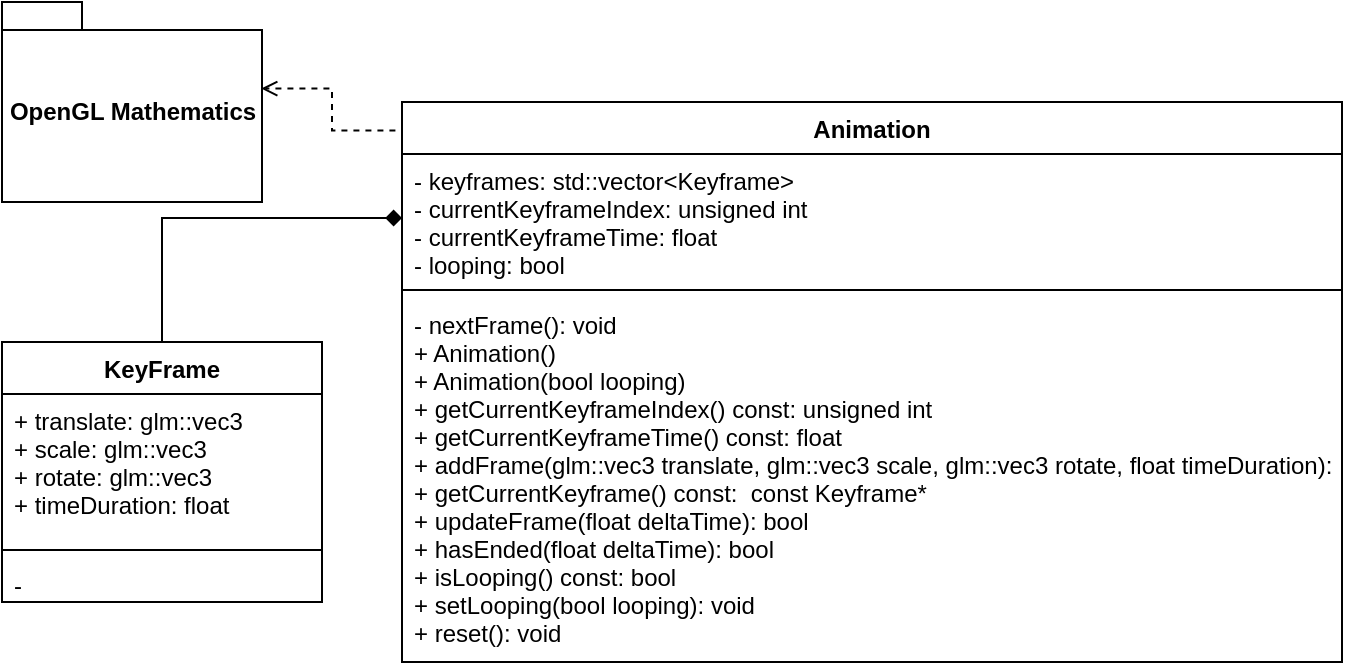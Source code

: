 <mxfile version="14.1.8" type="device"><diagram id="BYxPL7Oo-RZ5U39TqDEN" name="Page-1"><mxGraphModel dx="905" dy="672" grid="1" gridSize="10" guides="1" tooltips="1" connect="1" arrows="1" fold="1" page="1" pageScale="1" pageWidth="827" pageHeight="1169" math="0" shadow="0"><root><mxCell id="0"/><mxCell id="1" parent="0"/><mxCell id="LH4B324CIb8-hZ34jeIe-126" style="edgeStyle=orthogonalEdgeStyle;rounded=0;orthogonalLoop=1;jettySize=auto;html=1;exitX=-0.007;exitY=0.051;exitDx=0;exitDy=0;entryX=0.997;entryY=0.433;entryDx=0;entryDy=0;entryPerimeter=0;dashed=1;endArrow=open;endFill=0;exitPerimeter=0;" parent="1" source="LH4B324CIb8-hZ34jeIe-7" target="LH4B324CIb8-hZ34jeIe-125" edge="1"><mxGeometry relative="1" as="geometry"/></mxCell><mxCell id="LH4B324CIb8-hZ34jeIe-7" value="Animation" style="swimlane;fontStyle=1;align=center;verticalAlign=top;childLayout=stackLayout;horizontal=1;startSize=26;horizontalStack=0;resizeParent=1;resizeParentMax=0;resizeLast=0;collapsible=1;marginBottom=0;" parent="1" vertex="1"><mxGeometry x="274" y="50" width="470" height="280" as="geometry"/></mxCell><mxCell id="LH4B324CIb8-hZ34jeIe-8" value="- keyframes: std::vector&lt;Keyframe&gt;&#10;- currentKeyframeIndex: unsigned int &#10;- currentKeyframeTime: float &#10;- looping: bool " style="text;strokeColor=none;fillColor=none;align=left;verticalAlign=top;spacingLeft=4;spacingRight=4;overflow=hidden;rotatable=0;points=[[0,0.5],[1,0.5]];portConstraint=eastwest;" parent="LH4B324CIb8-hZ34jeIe-7" vertex="1"><mxGeometry y="26" width="470" height="64" as="geometry"/></mxCell><mxCell id="LH4B324CIb8-hZ34jeIe-9" value="" style="line;strokeWidth=1;fillColor=none;align=left;verticalAlign=middle;spacingTop=-1;spacingLeft=3;spacingRight=3;rotatable=0;labelPosition=right;points=[];portConstraint=eastwest;" parent="LH4B324CIb8-hZ34jeIe-7" vertex="1"><mxGeometry y="90" width="470" height="8" as="geometry"/></mxCell><mxCell id="LH4B324CIb8-hZ34jeIe-10" value="- nextFrame(): void &#10;+ Animation()&#10;+ Animation(bool looping)&#10;+ getCurrentKeyframeIndex() const: unsigned int&#10;+ getCurrentKeyframeTime() const: float&#10;+ addFrame(glm::vec3 translate, glm::vec3 scale, glm::vec3 rotate, float timeDuration): void &#10;+ getCurrentKeyframe() const:  const Keyframe* &#10;+ updateFrame(float deltaTime): bool &#10;+ hasEnded(float deltaTime): bool &#10;+ isLooping() const: bool &#10;+ setLooping(bool looping): void &#10;+ reset(): void" style="text;strokeColor=none;fillColor=none;align=left;verticalAlign=top;spacingLeft=4;spacingRight=4;overflow=hidden;rotatable=0;points=[[0,0.5],[1,0.5]];portConstraint=eastwest;fontStyle=0" parent="LH4B324CIb8-hZ34jeIe-7" vertex="1"><mxGeometry y="98" width="470" height="182" as="geometry"/></mxCell><mxCell id="LH4B324CIb8-hZ34jeIe-80" style="edgeStyle=orthogonalEdgeStyle;rounded=0;orthogonalLoop=1;jettySize=auto;html=1;exitX=0.5;exitY=0;exitDx=0;exitDy=0;endArrow=diamond;endFill=1;startArrow=none;startFill=0;" parent="1" source="LH4B324CIb8-hZ34jeIe-81" target="LH4B324CIb8-hZ34jeIe-8" edge="1"><mxGeometry relative="1" as="geometry"/></mxCell><mxCell id="LH4B324CIb8-hZ34jeIe-81" value="KeyFrame" style="swimlane;fontStyle=1;align=center;verticalAlign=top;childLayout=stackLayout;horizontal=1;startSize=26;horizontalStack=0;resizeParent=1;resizeParentMax=0;resizeLast=0;collapsible=1;marginBottom=0;" parent="1" vertex="1"><mxGeometry x="74" y="170" width="160" height="130" as="geometry"/></mxCell><mxCell id="LH4B324CIb8-hZ34jeIe-82" value="+ translate: glm::vec3&#10;+ scale: glm::vec3&#10;+ rotate: glm::vec3&#10;+ timeDuration: float " style="text;strokeColor=none;fillColor=none;align=left;verticalAlign=top;spacingLeft=4;spacingRight=4;overflow=hidden;rotatable=0;points=[[0,0.5],[1,0.5]];portConstraint=eastwest;" parent="LH4B324CIb8-hZ34jeIe-81" vertex="1"><mxGeometry y="26" width="160" height="74" as="geometry"/></mxCell><mxCell id="LH4B324CIb8-hZ34jeIe-83" value="" style="line;strokeWidth=1;fillColor=none;align=left;verticalAlign=middle;spacingTop=-1;spacingLeft=3;spacingRight=3;rotatable=0;labelPosition=right;points=[];portConstraint=eastwest;" parent="LH4B324CIb8-hZ34jeIe-81" vertex="1"><mxGeometry y="100" width="160" height="8" as="geometry"/></mxCell><mxCell id="LH4B324CIb8-hZ34jeIe-84" value="- " style="text;strokeColor=none;fillColor=none;align=left;verticalAlign=top;spacingLeft=4;spacingRight=4;overflow=hidden;rotatable=0;points=[[0,0.5],[1,0.5]];portConstraint=eastwest;fontStyle=0" parent="LH4B324CIb8-hZ34jeIe-81" vertex="1"><mxGeometry y="108" width="160" height="22" as="geometry"/></mxCell><mxCell id="LH4B324CIb8-hZ34jeIe-125" value="OpenGL Mathematics" style="shape=folder;fontStyle=1;spacingTop=10;tabWidth=40;tabHeight=14;tabPosition=left;html=1;" parent="1" vertex="1"><mxGeometry x="74" width="130" height="100" as="geometry"/></mxCell></root></mxGraphModel></diagram></mxfile>